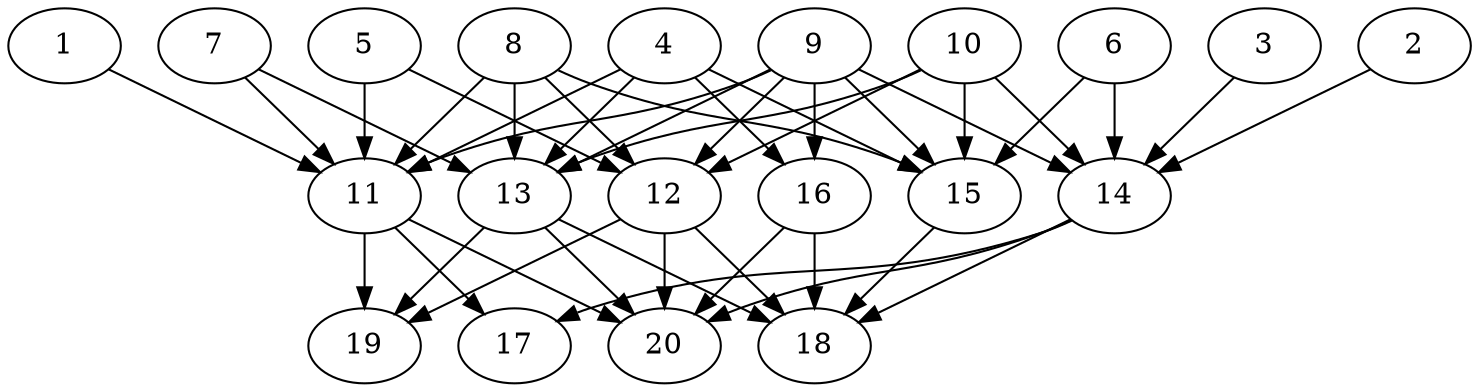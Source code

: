 // DAG automatically generated by daggen at Wed Jul 24 21:20:06 2019
// ./daggen --dot -n 20 --ccr 0.5 --fat 0.8 --regular 0.5 --density 0.8 --mindata 5242880 --maxdata 52428800 
digraph G {
  1 [size="53311488", alpha="0.11", expect_size="26655744"] 
  1 -> 11 [size ="26655744"]
  2 [size="72284160", alpha="0.11", expect_size="36142080"] 
  2 -> 14 [size ="36142080"]
  3 [size="99706880", alpha="0.11", expect_size="49853440"] 
  3 -> 14 [size ="49853440"]
  4 [size="73588736", alpha="0.01", expect_size="36794368"] 
  4 -> 11 [size ="36794368"]
  4 -> 13 [size ="36794368"]
  4 -> 15 [size ="36794368"]
  4 -> 16 [size ="36794368"]
  5 [size="52158464", alpha="0.03", expect_size="26079232"] 
  5 -> 11 [size ="26079232"]
  5 -> 12 [size ="26079232"]
  6 [size="44324864", alpha="0.02", expect_size="22162432"] 
  6 -> 14 [size ="22162432"]
  6 -> 15 [size ="22162432"]
  7 [size="96663552", alpha="0.07", expect_size="48331776"] 
  7 -> 11 [size ="48331776"]
  7 -> 13 [size ="48331776"]
  8 [size="42246144", alpha="0.11", expect_size="21123072"] 
  8 -> 11 [size ="21123072"]
  8 -> 12 [size ="21123072"]
  8 -> 13 [size ="21123072"]
  8 -> 15 [size ="21123072"]
  9 [size="22573056", alpha="0.18", expect_size="11286528"] 
  9 -> 11 [size ="11286528"]
  9 -> 12 [size ="11286528"]
  9 -> 13 [size ="11286528"]
  9 -> 14 [size ="11286528"]
  9 -> 15 [size ="11286528"]
  9 -> 16 [size ="11286528"]
  10 [size="67098624", alpha="0.01", expect_size="33549312"] 
  10 -> 12 [size ="33549312"]
  10 -> 13 [size ="33549312"]
  10 -> 14 [size ="33549312"]
  10 -> 15 [size ="33549312"]
  11 [size="35399680", alpha="0.01", expect_size="17699840"] 
  11 -> 17 [size ="17699840"]
  11 -> 19 [size ="17699840"]
  11 -> 20 [size ="17699840"]
  12 [size="87324672", alpha="0.17", expect_size="43662336"] 
  12 -> 18 [size ="43662336"]
  12 -> 19 [size ="43662336"]
  12 -> 20 [size ="43662336"]
  13 [size="45651968", alpha="0.11", expect_size="22825984"] 
  13 -> 18 [size ="22825984"]
  13 -> 19 [size ="22825984"]
  13 -> 20 [size ="22825984"]
  14 [size="95881216", alpha="0.12", expect_size="47940608"] 
  14 -> 17 [size ="47940608"]
  14 -> 18 [size ="47940608"]
  14 -> 20 [size ="47940608"]
  15 [size="99174400", alpha="0.08", expect_size="49587200"] 
  15 -> 18 [size ="49587200"]
  16 [size="18008064", alpha="0.07", expect_size="9004032"] 
  16 -> 18 [size ="9004032"]
  16 -> 20 [size ="9004032"]
  17 [size="29224960", alpha="0.13", expect_size="14612480"] 
  18 [size="61616128", alpha="0.06", expect_size="30808064"] 
  19 [size="20416512", alpha="0.12", expect_size="10208256"] 
  20 [size="103979008", alpha="0.10", expect_size="51989504"] 
}
